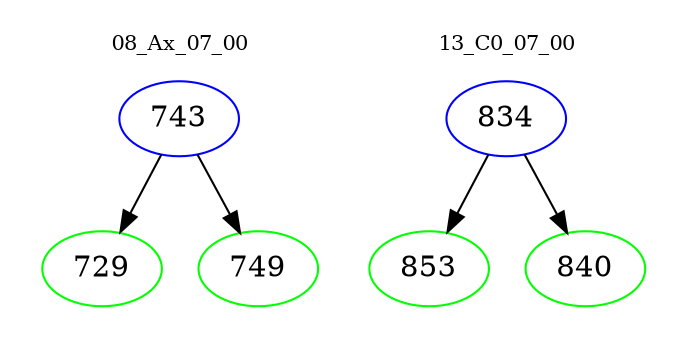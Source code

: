 digraph{
subgraph cluster_0 {
color = white
label = "08_Ax_07_00";
fontsize=10;
T0_743 [label="743", color="blue"]
T0_743 -> T0_729 [color="black"]
T0_729 [label="729", color="green"]
T0_743 -> T0_749 [color="black"]
T0_749 [label="749", color="green"]
}
subgraph cluster_1 {
color = white
label = "13_C0_07_00";
fontsize=10;
T1_834 [label="834", color="blue"]
T1_834 -> T1_853 [color="black"]
T1_853 [label="853", color="green"]
T1_834 -> T1_840 [color="black"]
T1_840 [label="840", color="green"]
}
}
